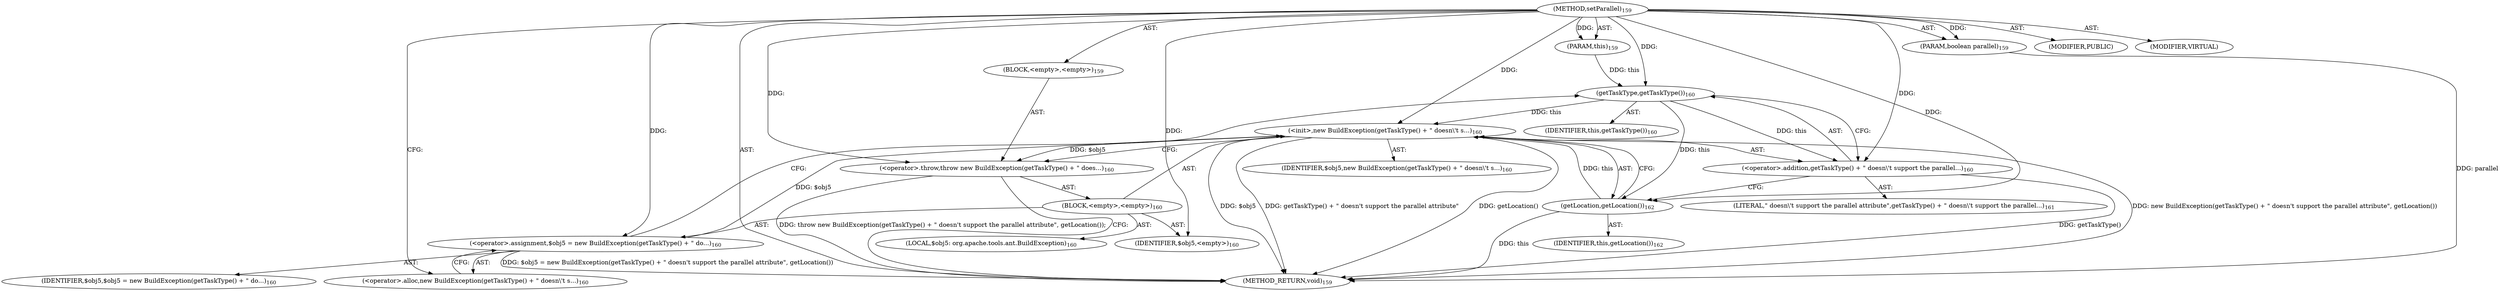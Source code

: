 digraph "setParallel" {  
"111669149707" [label = <(METHOD,setParallel)<SUB>159</SUB>> ]
"115964117002" [label = <(PARAM,this)<SUB>159</SUB>> ]
"115964117015" [label = <(PARAM,boolean parallel)<SUB>159</SUB>> ]
"25769803793" [label = <(BLOCK,&lt;empty&gt;,&lt;empty&gt;)<SUB>159</SUB>> ]
"30064771126" [label = <(&lt;operator&gt;.throw,throw new BuildException(getTaskType() + &quot; does...)<SUB>160</SUB>> ]
"25769803794" [label = <(BLOCK,&lt;empty&gt;,&lt;empty&gt;)<SUB>160</SUB>> ]
"94489280518" [label = <(LOCAL,$obj5: org.apache.tools.ant.BuildException)<SUB>160</SUB>> ]
"30064771127" [label = <(&lt;operator&gt;.assignment,$obj5 = new BuildException(getTaskType() + &quot; do...)<SUB>160</SUB>> ]
"68719476784" [label = <(IDENTIFIER,$obj5,$obj5 = new BuildException(getTaskType() + &quot; do...)<SUB>160</SUB>> ]
"30064771128" [label = <(&lt;operator&gt;.alloc,new BuildException(getTaskType() + &quot; doesn\'t s...)<SUB>160</SUB>> ]
"30064771129" [label = <(&lt;init&gt;,new BuildException(getTaskType() + &quot; doesn\'t s...)<SUB>160</SUB>> ]
"68719476785" [label = <(IDENTIFIER,$obj5,new BuildException(getTaskType() + &quot; doesn\'t s...)<SUB>160</SUB>> ]
"30064771130" [label = <(&lt;operator&gt;.addition,getTaskType() + &quot; doesn\'t support the parallel...)<SUB>160</SUB>> ]
"30064771131" [label = <(getTaskType,getTaskType())<SUB>160</SUB>> ]
"68719476751" [label = <(IDENTIFIER,this,getTaskType())<SUB>160</SUB>> ]
"90194313225" [label = <(LITERAL,&quot; doesn\'t support the parallel attribute&quot;,getTaskType() + &quot; doesn\'t support the parallel...)<SUB>161</SUB>> ]
"30064771132" [label = <(getLocation,getLocation())<SUB>162</SUB>> ]
"68719476752" [label = <(IDENTIFIER,this,getLocation())<SUB>162</SUB>> ]
"68719476786" [label = <(IDENTIFIER,$obj5,&lt;empty&gt;)<SUB>160</SUB>> ]
"133143986211" [label = <(MODIFIER,PUBLIC)> ]
"133143986212" [label = <(MODIFIER,VIRTUAL)> ]
"128849018891" [label = <(METHOD_RETURN,void)<SUB>159</SUB>> ]
  "111669149707" -> "115964117002"  [ label = "AST: "] 
  "111669149707" -> "115964117015"  [ label = "AST: "] 
  "111669149707" -> "25769803793"  [ label = "AST: "] 
  "111669149707" -> "133143986211"  [ label = "AST: "] 
  "111669149707" -> "133143986212"  [ label = "AST: "] 
  "111669149707" -> "128849018891"  [ label = "AST: "] 
  "25769803793" -> "30064771126"  [ label = "AST: "] 
  "30064771126" -> "25769803794"  [ label = "AST: "] 
  "25769803794" -> "94489280518"  [ label = "AST: "] 
  "25769803794" -> "30064771127"  [ label = "AST: "] 
  "25769803794" -> "30064771129"  [ label = "AST: "] 
  "25769803794" -> "68719476786"  [ label = "AST: "] 
  "30064771127" -> "68719476784"  [ label = "AST: "] 
  "30064771127" -> "30064771128"  [ label = "AST: "] 
  "30064771129" -> "68719476785"  [ label = "AST: "] 
  "30064771129" -> "30064771130"  [ label = "AST: "] 
  "30064771129" -> "30064771132"  [ label = "AST: "] 
  "30064771130" -> "30064771131"  [ label = "AST: "] 
  "30064771130" -> "90194313225"  [ label = "AST: "] 
  "30064771131" -> "68719476751"  [ label = "AST: "] 
  "30064771132" -> "68719476752"  [ label = "AST: "] 
  "30064771126" -> "128849018891"  [ label = "CFG: "] 
  "30064771127" -> "30064771131"  [ label = "CFG: "] 
  "30064771129" -> "30064771126"  [ label = "CFG: "] 
  "30064771128" -> "30064771127"  [ label = "CFG: "] 
  "30064771130" -> "30064771132"  [ label = "CFG: "] 
  "30064771132" -> "30064771129"  [ label = "CFG: "] 
  "30064771131" -> "30064771130"  [ label = "CFG: "] 
  "111669149707" -> "30064771128"  [ label = "CFG: "] 
  "115964117015" -> "128849018891"  [ label = "DDG: parallel"] 
  "30064771127" -> "128849018891"  [ label = "DDG: $obj5 = new BuildException(getTaskType() + &quot; doesn\'t support the parallel attribute&quot;, getLocation())"] 
  "30064771129" -> "128849018891"  [ label = "DDG: $obj5"] 
  "30064771130" -> "128849018891"  [ label = "DDG: getTaskType()"] 
  "30064771129" -> "128849018891"  [ label = "DDG: getTaskType() + &quot; doesn\'t support the parallel attribute&quot;"] 
  "30064771132" -> "128849018891"  [ label = "DDG: this"] 
  "30064771129" -> "128849018891"  [ label = "DDG: getLocation()"] 
  "30064771129" -> "128849018891"  [ label = "DDG: new BuildException(getTaskType() + &quot; doesn\'t support the parallel attribute&quot;, getLocation())"] 
  "30064771126" -> "128849018891"  [ label = "DDG: throw new BuildException(getTaskType() + &quot; doesn\'t support the parallel attribute&quot;, getLocation());"] 
  "111669149707" -> "115964117002"  [ label = "DDG: "] 
  "111669149707" -> "115964117015"  [ label = "DDG: "] 
  "30064771129" -> "30064771126"  [ label = "DDG: $obj5"] 
  "111669149707" -> "30064771126"  [ label = "DDG: "] 
  "111669149707" -> "30064771127"  [ label = "DDG: "] 
  "111669149707" -> "68719476786"  [ label = "DDG: "] 
  "30064771127" -> "30064771129"  [ label = "DDG: $obj5"] 
  "111669149707" -> "30064771129"  [ label = "DDG: "] 
  "30064771131" -> "30064771129"  [ label = "DDG: this"] 
  "30064771132" -> "30064771129"  [ label = "DDG: this"] 
  "30064771131" -> "30064771130"  [ label = "DDG: this"] 
  "111669149707" -> "30064771130"  [ label = "DDG: "] 
  "30064771131" -> "30064771132"  [ label = "DDG: this"] 
  "111669149707" -> "30064771132"  [ label = "DDG: "] 
  "115964117002" -> "30064771131"  [ label = "DDG: this"] 
  "111669149707" -> "30064771131"  [ label = "DDG: "] 
}
